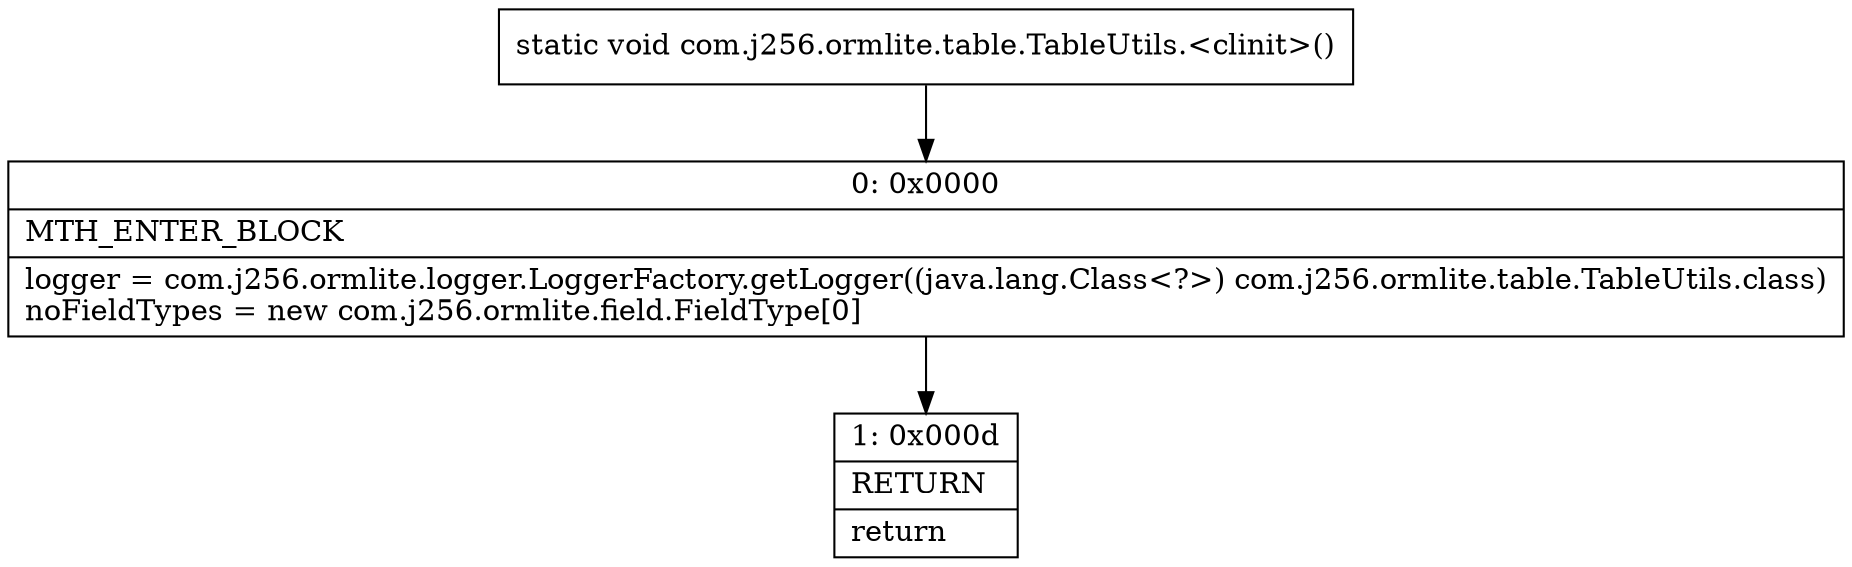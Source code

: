 digraph "CFG forcom.j256.ormlite.table.TableUtils.\<clinit\>()V" {
Node_0 [shape=record,label="{0\:\ 0x0000|MTH_ENTER_BLOCK\l|logger = com.j256.ormlite.logger.LoggerFactory.getLogger((java.lang.Class\<?\>) com.j256.ormlite.table.TableUtils.class)\lnoFieldTypes = new com.j256.ormlite.field.FieldType[0]\l}"];
Node_1 [shape=record,label="{1\:\ 0x000d|RETURN\l|return\l}"];
MethodNode[shape=record,label="{static void com.j256.ormlite.table.TableUtils.\<clinit\>() }"];
MethodNode -> Node_0;
Node_0 -> Node_1;
}

